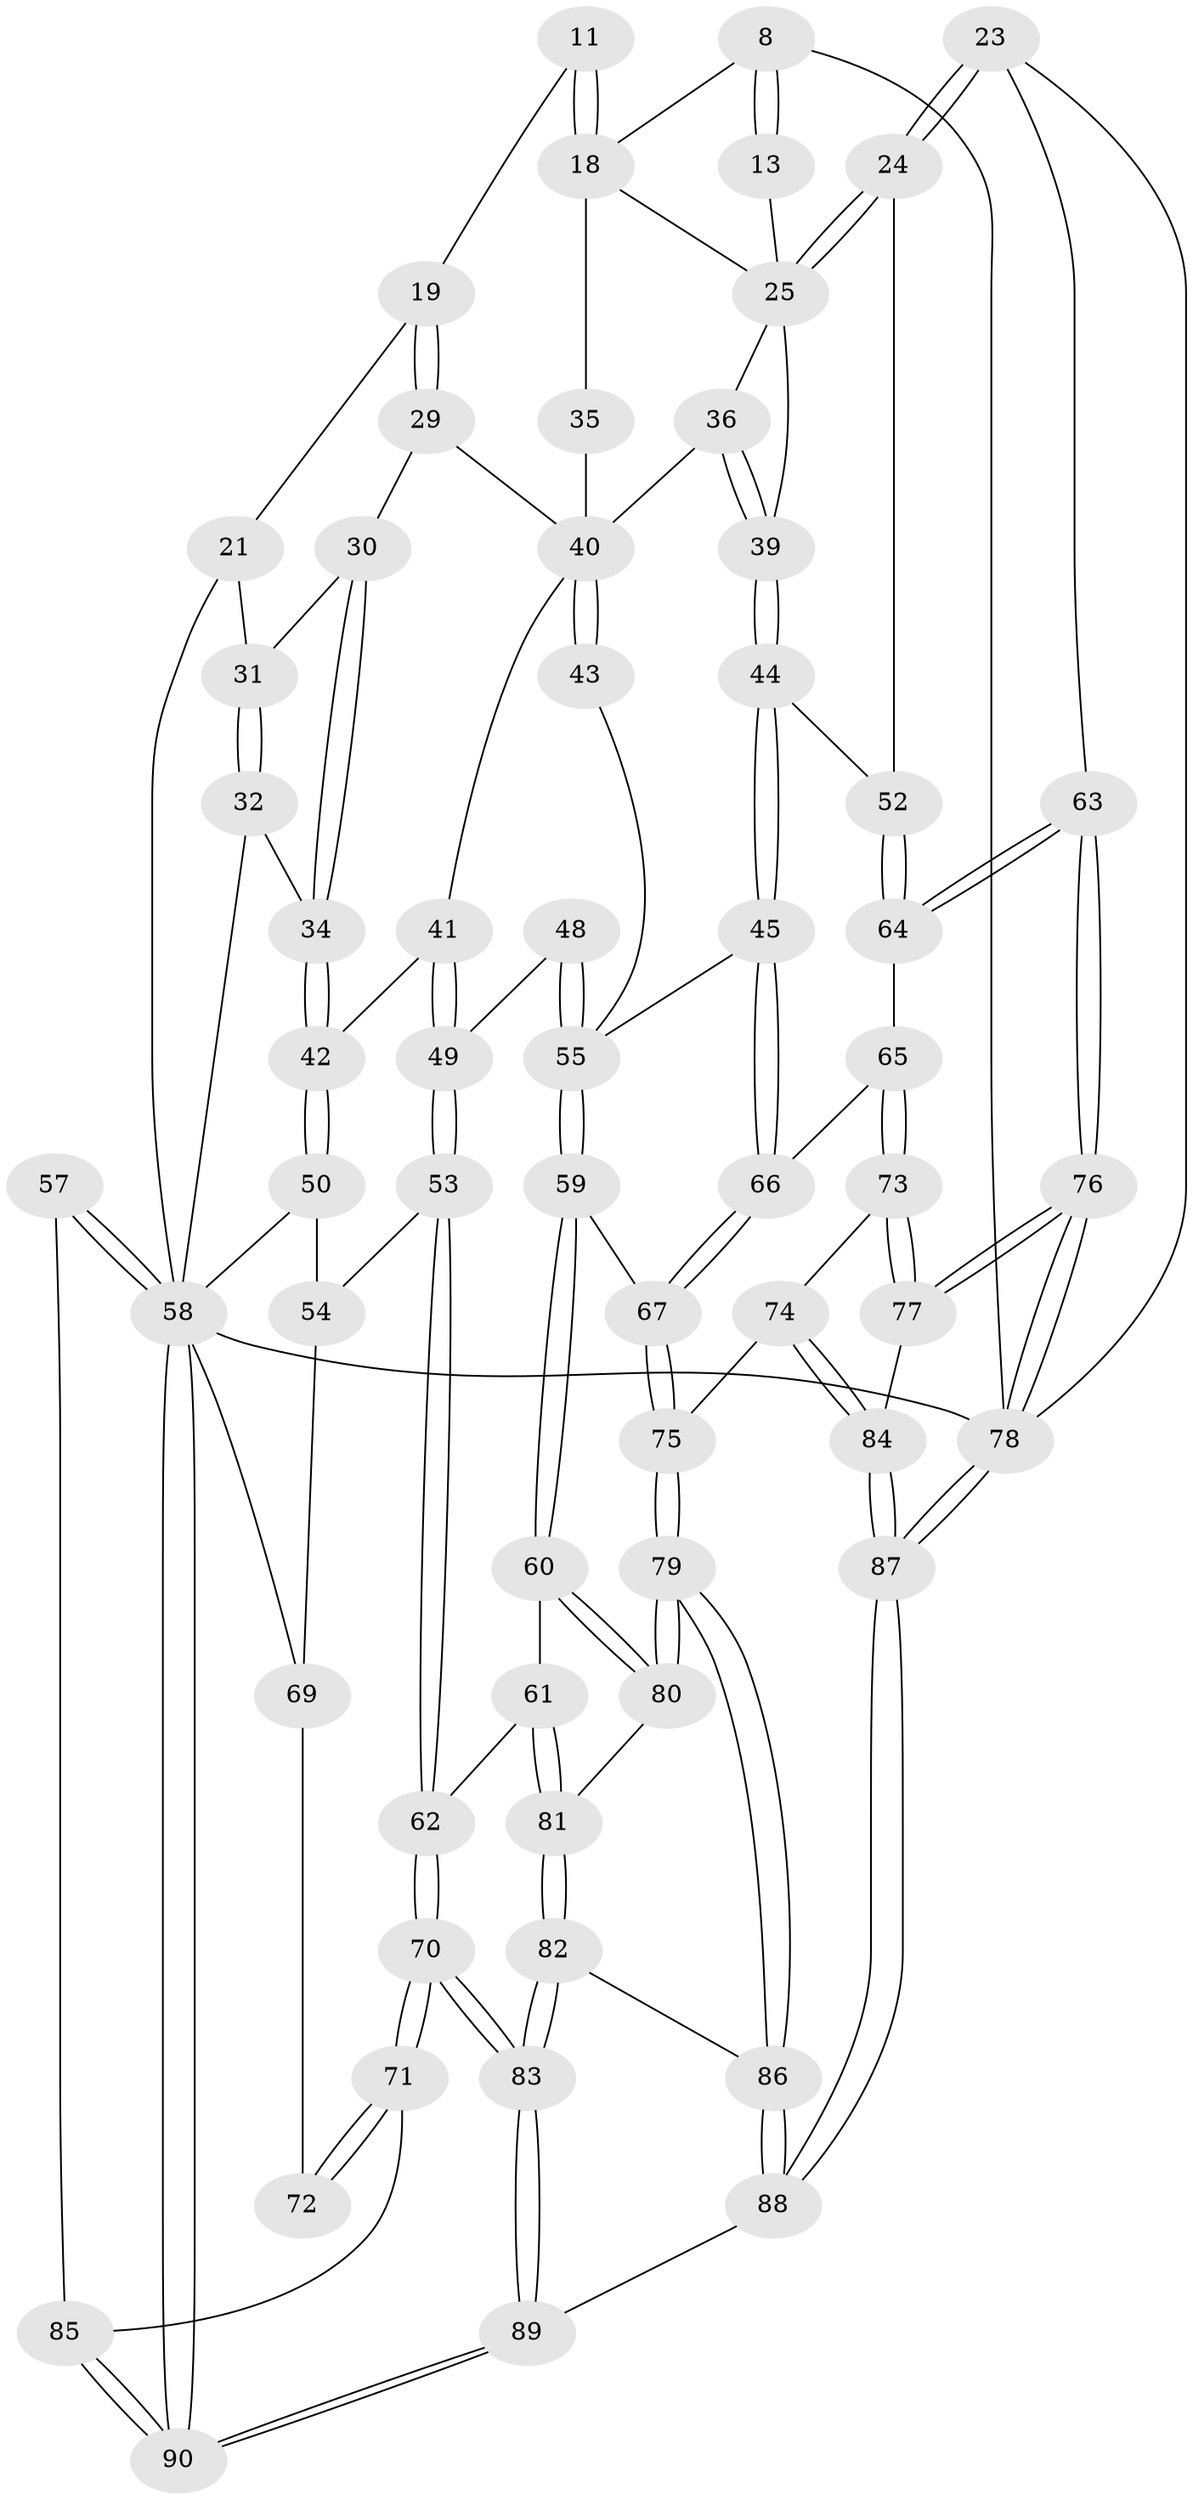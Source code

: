 // original degree distribution, {3: 0.022222222222222223, 5: 0.5555555555555556, 6: 0.2, 4: 0.2222222222222222}
// Generated by graph-tools (version 1.1) at 2025/06/03/04/25 22:06:27]
// undirected, 63 vertices, 147 edges
graph export_dot {
graph [start="1"]
  node [color=gray90,style=filled];
  8 [pos="+0.7377224405961431+0.008082767805017276",super="+1+2"];
  11 [pos="+0.5819318987380148+0.10320971400944841",super="+10"];
  13 [pos="+0.8570706981024732+0.07697361337597054"];
  18 [pos="+0.6160067266663903+0.15570031287861635",super="+17"];
  19 [pos="+0.41408882012043907+0.128832320860596",super="+12+7"];
  21 [pos="+0.17838033210150994+0.10100329578910865",super="+20"];
  23 [pos="+1+0.347510918396938"];
  24 [pos="+1+0.3433064116104276"];
  25 [pos="+0.9911882779963955+0.3080898957929832",super="+14+15"];
  29 [pos="+0.3998089862494534+0.2557334099826329"];
  30 [pos="+0.21171129193802357+0.2007738914131244"];
  31 [pos="+0.1846635166124314+0.14982267104974342"];
  32 [pos="+0.0029555185712619426+0.32114699829463017"];
  34 [pos="+0.1752842249084571+0.3601341510032108"];
  35 [pos="+0.6952175400545689+0.22390246811545164",super="+26"];
  36 [pos="+0.7199899718239557+0.3977498588125463"];
  39 [pos="+0.7770880754273132+0.43907993920543836"];
  40 [pos="+0.5746235458500367+0.34816548777757644",super="+28+38+37"];
  41 [pos="+0.3849385623935748+0.38766939882019086"];
  42 [pos="+0.20571454770561315+0.38936523422847635"];
  43 [pos="+0.6196117736532186+0.4346469224111147"];
  44 [pos="+0.7416532538719814+0.5729134383303357"];
  45 [pos="+0.7385895454417543+0.5767908626451017"];
  48 [pos="+0.42342878692952535+0.5047381289048329"];
  49 [pos="+0.4138475367982294+0.49235954918302444"];
  50 [pos="+0.12703526022133008+0.6220773914210471"];
  52 [pos="+0.8717796654663151+0.543866616195255"];
  53 [pos="+0.15205359883871175+0.6240098748421332"];
  54 [pos="+0.1294989227157337+0.6244460989250628"];
  55 [pos="+0.4579953001365126+0.591206306805528",super="+46+47"];
  57 [pos="+0+1"];
  58 [pos="+0+1",super="+4+56"];
  59 [pos="+0.46398935794957086+0.6911786228852896"];
  60 [pos="+0.44295113705728395+0.7142193079066536"];
  61 [pos="+0.44221408820054886+0.714927143981477"];
  62 [pos="+0.41933736559389184+0.7210130697172913"];
  63 [pos="+1+0.5437759231920899"];
  64 [pos="+0.9212146207260593+0.6422938737686115"];
  65 [pos="+0.8420560514992034+0.7104160535958095"];
  66 [pos="+0.7370707936068877+0.6316604983246453"];
  67 [pos="+0.6230730752022613+0.7195229930879663"];
  69 [pos="+0+0.8208279873302566",super="+68"];
  70 [pos="+0.2301161675888858+0.8898362263494208"];
  71 [pos="+0.1759958049509579+0.8494182788167092"];
  72 [pos="+0.15773073149084046+0.8142774299769998"];
  73 [pos="+0.8565868022664167+0.7526197019746214"];
  74 [pos="+0.8017330440434038+0.8196048809548069"];
  75 [pos="+0.6740271939320649+0.867682542997411"];
  76 [pos="+1+0.7863065002997931"];
  77 [pos="+0.9635316968881354+0.8131586335898717"];
  78 [pos="+1+1",super="+3"];
  79 [pos="+0.6690103639110615+0.8864432970089438"];
  80 [pos="+0.5799028199400548+0.8732372632951492"];
  81 [pos="+0.46728396874555894+0.8851196754623658"];
  82 [pos="+0.4665444872972551+0.8887784268810447"];
  83 [pos="+0.3171882489338628+1"];
  84 [pos="+0.8681197783317536+0.9945994542890773"];
  85 [pos="+0.15578541154789358+0.8610398430944657"];
  86 [pos="+0.6741331181780646+1"];
  87 [pos="+0.82071119272755+1"];
  88 [pos="+0.7171214543906325+1"];
  89 [pos="+0.31894139758306694+1"];
  90 [pos="+0+1"];
  8 -- 13 [weight=2];
  8 -- 13;
  8 -- 78;
  8 -- 18;
  11 -- 18 [weight=2];
  11 -- 18;
  11 -- 19 [weight=2];
  13 -- 25;
  18 -- 35 [weight=2];
  18 -- 25;
  19 -- 29;
  19 -- 29;
  19 -- 21 [weight=2];
  21 -- 31;
  21 -- 58 [weight=2];
  23 -- 24;
  23 -- 24;
  23 -- 63;
  23 -- 78;
  24 -- 25;
  24 -- 25;
  24 -- 52;
  25 -- 39;
  25 -- 36;
  29 -- 30;
  29 -- 40;
  30 -- 31;
  30 -- 34;
  30 -- 34;
  31 -- 32;
  31 -- 32;
  32 -- 34;
  32 -- 58;
  34 -- 42;
  34 -- 42;
  35 -- 40 [weight=2];
  36 -- 39;
  36 -- 39;
  36 -- 40;
  39 -- 44;
  39 -- 44;
  40 -- 43 [weight=2];
  40 -- 43;
  40 -- 41;
  41 -- 42;
  41 -- 49;
  41 -- 49;
  42 -- 50;
  42 -- 50;
  43 -- 55;
  44 -- 45;
  44 -- 45;
  44 -- 52;
  45 -- 66;
  45 -- 66;
  45 -- 55;
  48 -- 49;
  48 -- 55 [weight=2];
  48 -- 55;
  49 -- 53;
  49 -- 53;
  50 -- 54;
  50 -- 58;
  52 -- 64;
  52 -- 64;
  53 -- 54;
  53 -- 62;
  53 -- 62;
  54 -- 69;
  55 -- 59;
  55 -- 59;
  57 -- 58 [weight=2];
  57 -- 58;
  57 -- 85;
  58 -- 78 [weight=2];
  58 -- 90;
  58 -- 90;
  58 -- 69;
  59 -- 60;
  59 -- 60;
  59 -- 67;
  60 -- 61;
  60 -- 80;
  60 -- 80;
  61 -- 62;
  61 -- 81;
  61 -- 81;
  62 -- 70;
  62 -- 70;
  63 -- 64;
  63 -- 64;
  63 -- 76;
  63 -- 76;
  64 -- 65;
  65 -- 66;
  65 -- 73;
  65 -- 73;
  66 -- 67;
  66 -- 67;
  67 -- 75;
  67 -- 75;
  69 -- 72 [weight=2];
  70 -- 71;
  70 -- 71;
  70 -- 83;
  70 -- 83;
  71 -- 72;
  71 -- 72;
  71 -- 85;
  73 -- 74;
  73 -- 77;
  73 -- 77;
  74 -- 75;
  74 -- 84;
  74 -- 84;
  75 -- 79;
  75 -- 79;
  76 -- 77;
  76 -- 77;
  76 -- 78;
  76 -- 78;
  77 -- 84;
  78 -- 87;
  78 -- 87;
  79 -- 80;
  79 -- 80;
  79 -- 86;
  79 -- 86;
  80 -- 81;
  81 -- 82;
  81 -- 82;
  82 -- 83;
  82 -- 83;
  82 -- 86;
  83 -- 89;
  83 -- 89;
  84 -- 87;
  84 -- 87;
  85 -- 90;
  85 -- 90;
  86 -- 88;
  86 -- 88;
  87 -- 88;
  87 -- 88;
  88 -- 89;
  89 -- 90;
  89 -- 90;
}
